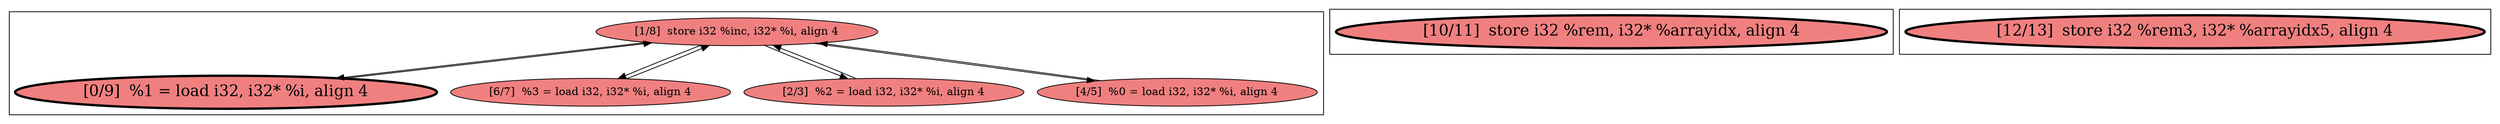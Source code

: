 
digraph G {



node111->node110 [ ]
node110->node111 [ ]
node111->node107 [ ]
node107->node111 [ ]
node111->node109 [ ]
node108->node111 [ ]
node109->node111 [ ]
node111->node108 [ ]


subgraph cluster2 {


node112 [penwidth=3.0,fontsize=20,fillcolor=lightcoral,label="[10/11]  store i32 %rem, i32* %arrayidx, align 4",shape=ellipse,style=filled ]



}

subgraph cluster0 {


node106 [penwidth=3.0,fontsize=20,fillcolor=lightcoral,label="[12/13]  store i32 %rem3, i32* %arrayidx5, align 4",shape=ellipse,style=filled ]



}

subgraph cluster1 {


node111 [fillcolor=lightcoral,label="[1/8]  store i32 %inc, i32* %i, align 4",shape=ellipse,style=filled ]
node110 [penwidth=3.0,fontsize=20,fillcolor=lightcoral,label="[0/9]  %1 = load i32, i32* %i, align 4",shape=ellipse,style=filled ]
node109 [fillcolor=lightcoral,label="[2/3]  %2 = load i32, i32* %i, align 4",shape=ellipse,style=filled ]
node107 [fillcolor=lightcoral,label="[6/7]  %3 = load i32, i32* %i, align 4",shape=ellipse,style=filled ]
node108 [fillcolor=lightcoral,label="[4/5]  %0 = load i32, i32* %i, align 4",shape=ellipse,style=filled ]



}

}
